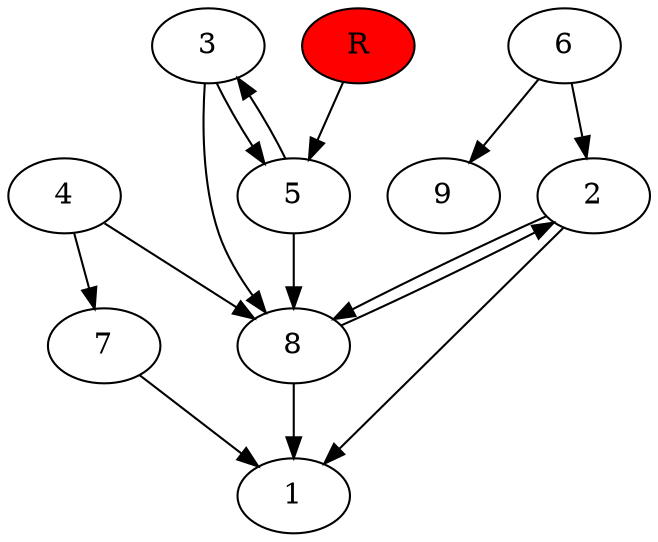 digraph prb5039 {
	1
	2
	3
	4
	5
	6
	7
	8
	R [fillcolor="#ff0000" style=filled]
	2 -> 1
	2 -> 8
	3 -> 5
	3 -> 8
	4 -> 7
	4 -> 8
	5 -> 3
	5 -> 8
	6 -> 2
	6 -> 9
	7 -> 1
	8 -> 1
	8 -> 2
	R -> 5
}

